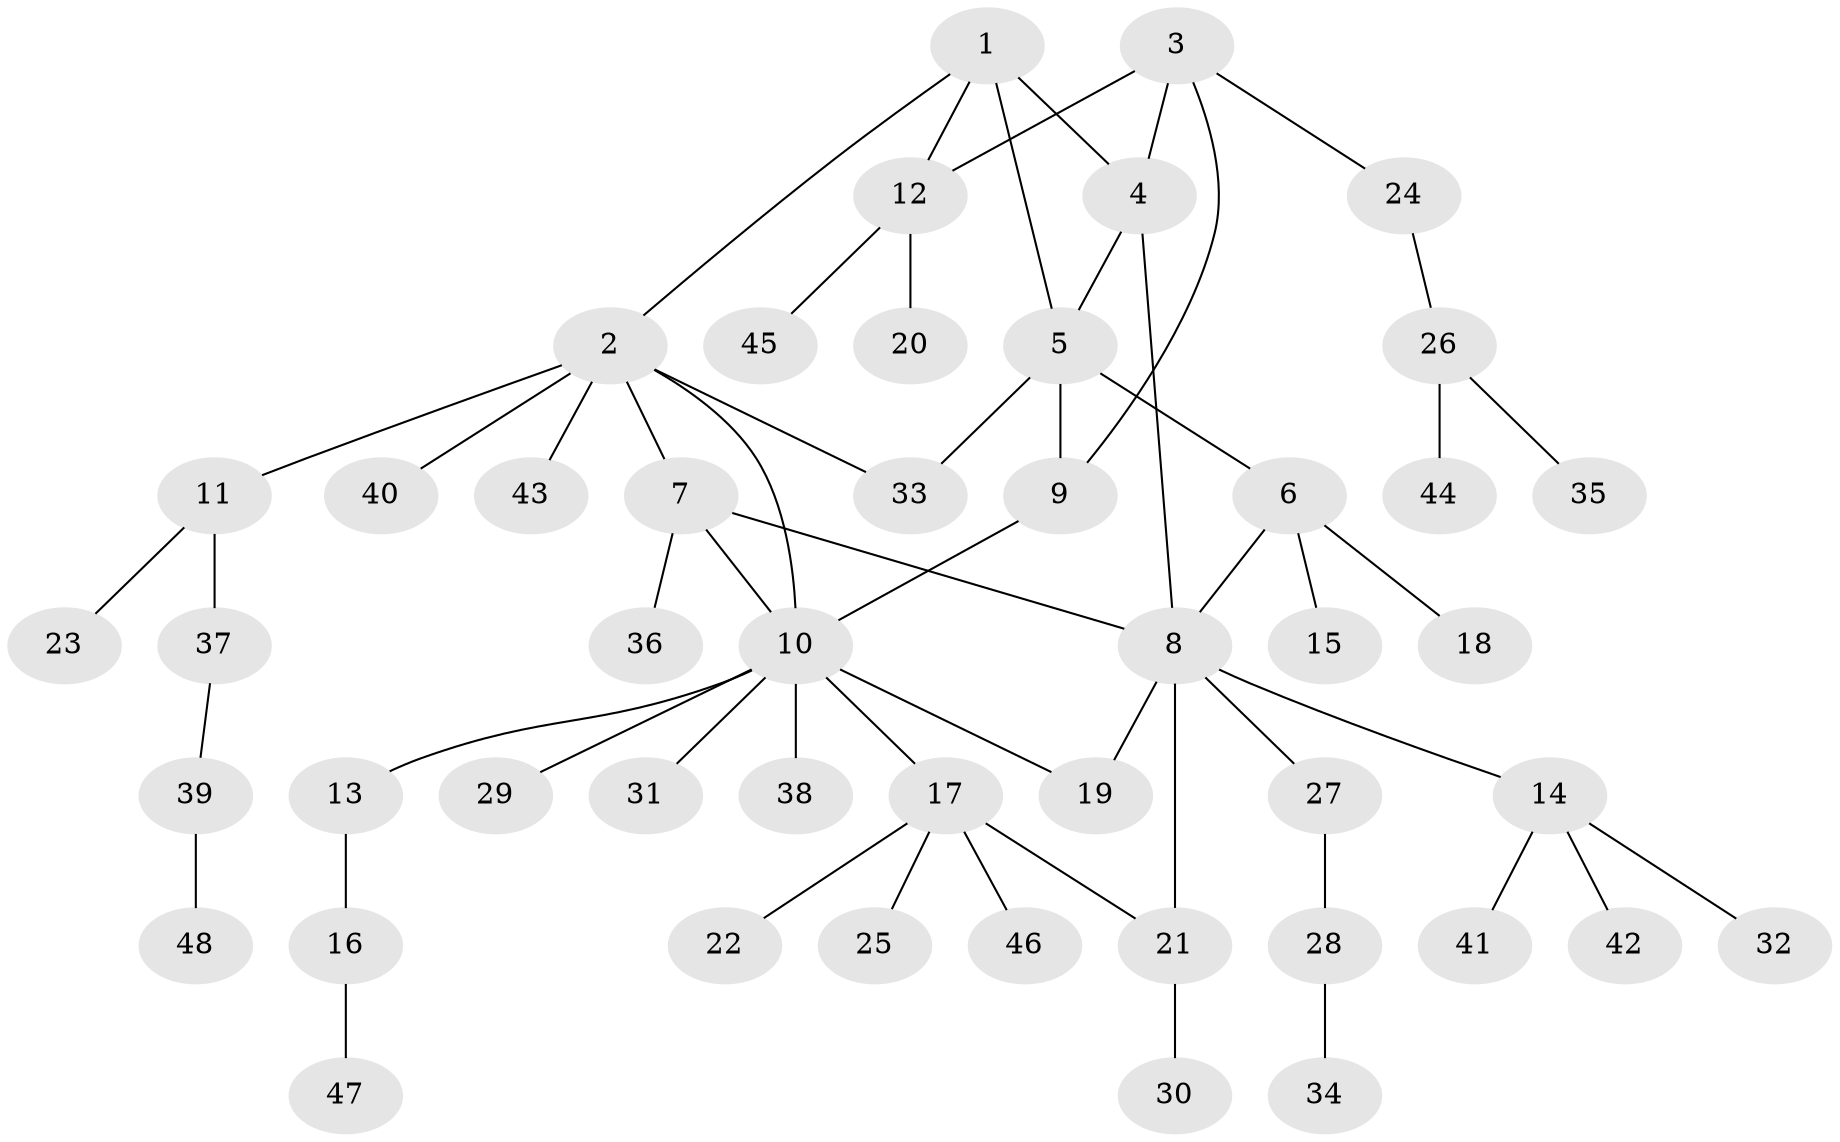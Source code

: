 // Generated by graph-tools (version 1.1) at 2025/15/03/09/25 04:15:56]
// undirected, 48 vertices, 57 edges
graph export_dot {
graph [start="1"]
  node [color=gray90,style=filled];
  1;
  2;
  3;
  4;
  5;
  6;
  7;
  8;
  9;
  10;
  11;
  12;
  13;
  14;
  15;
  16;
  17;
  18;
  19;
  20;
  21;
  22;
  23;
  24;
  25;
  26;
  27;
  28;
  29;
  30;
  31;
  32;
  33;
  34;
  35;
  36;
  37;
  38;
  39;
  40;
  41;
  42;
  43;
  44;
  45;
  46;
  47;
  48;
  1 -- 2;
  1 -- 4;
  1 -- 5;
  1 -- 12;
  2 -- 7;
  2 -- 10;
  2 -- 11;
  2 -- 33;
  2 -- 40;
  2 -- 43;
  3 -- 4;
  3 -- 9;
  3 -- 12;
  3 -- 24;
  4 -- 5;
  4 -- 8;
  5 -- 6;
  5 -- 9;
  5 -- 33;
  6 -- 8;
  6 -- 15;
  6 -- 18;
  7 -- 8;
  7 -- 10;
  7 -- 36;
  8 -- 14;
  8 -- 19;
  8 -- 21;
  8 -- 27;
  9 -- 10;
  10 -- 13;
  10 -- 17;
  10 -- 19;
  10 -- 29;
  10 -- 31;
  10 -- 38;
  11 -- 23;
  11 -- 37;
  12 -- 20;
  12 -- 45;
  13 -- 16;
  14 -- 32;
  14 -- 41;
  14 -- 42;
  16 -- 47;
  17 -- 21;
  17 -- 22;
  17 -- 25;
  17 -- 46;
  21 -- 30;
  24 -- 26;
  26 -- 35;
  26 -- 44;
  27 -- 28;
  28 -- 34;
  37 -- 39;
  39 -- 48;
}
